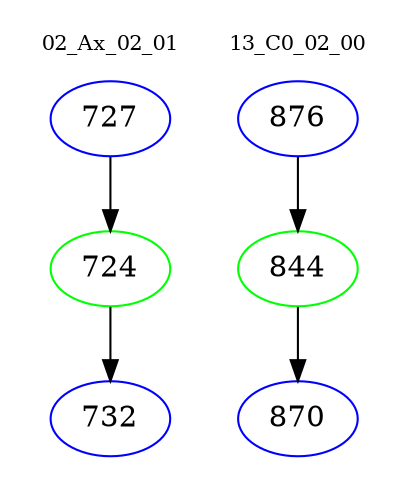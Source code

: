 digraph{
subgraph cluster_0 {
color = white
label = "02_Ax_02_01";
fontsize=10;
T0_727 [label="727", color="blue"]
T0_727 -> T0_724 [color="black"]
T0_724 [label="724", color="green"]
T0_724 -> T0_732 [color="black"]
T0_732 [label="732", color="blue"]
}
subgraph cluster_1 {
color = white
label = "13_C0_02_00";
fontsize=10;
T1_876 [label="876", color="blue"]
T1_876 -> T1_844 [color="black"]
T1_844 [label="844", color="green"]
T1_844 -> T1_870 [color="black"]
T1_870 [label="870", color="blue"]
}
}
